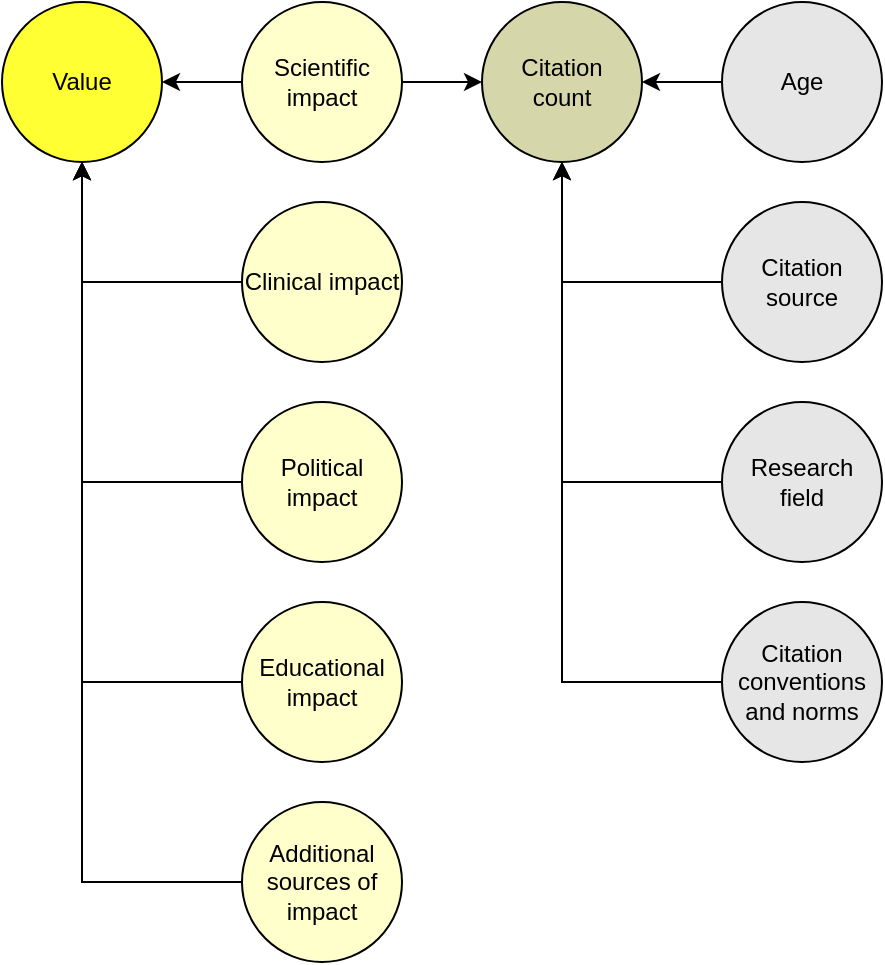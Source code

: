 <mxfile version="14.4.9" type="device"><diagram id="z8dP-GIfeFjlBzUvsaQQ" name="Page-1"><mxGraphModel dx="1185" dy="635" grid="1" gridSize="10" guides="1" tooltips="1" connect="1" arrows="1" fold="1" page="1" pageScale="1" pageWidth="827" pageHeight="1169" math="0" shadow="0"><root><mxCell id="0"/><mxCell id="1" parent="0"/><mxCell id="w-kh_OvA-eAi8JTmDok8-14" style="edgeStyle=orthogonalEdgeStyle;rounded=0;orthogonalLoop=1;jettySize=auto;html=1;" parent="1" source="w-kh_OvA-eAi8JTmDok8-1" target="w-kh_OvA-eAi8JTmDok8-12" edge="1"><mxGeometry relative="1" as="geometry"/></mxCell><mxCell id="w-kh_OvA-eAi8JTmDok8-1" value="Clinical impact" style="ellipse;whiteSpace=wrap;html=1;aspect=fixed;fillColor=#FFFFCC;" parent="1" vertex="1"><mxGeometry x="320" y="340" width="80" height="80" as="geometry"/></mxCell><mxCell id="w-kh_OvA-eAi8JTmDok8-15" style="edgeStyle=orthogonalEdgeStyle;rounded=0;orthogonalLoop=1;jettySize=auto;html=1;" parent="1" source="w-kh_OvA-eAi8JTmDok8-2" target="w-kh_OvA-eAi8JTmDok8-12" edge="1"><mxGeometry relative="1" as="geometry"/></mxCell><mxCell id="w-kh_OvA-eAi8JTmDok8-2" value="Political impact" style="ellipse;whiteSpace=wrap;html=1;aspect=fixed;fillColor=#FFFFCC;" parent="1" vertex="1"><mxGeometry x="320" y="440" width="80" height="80" as="geometry"/></mxCell><mxCell id="w-kh_OvA-eAi8JTmDok8-13" style="edgeStyle=orthogonalEdgeStyle;rounded=0;orthogonalLoop=1;jettySize=auto;html=1;" parent="1" source="w-kh_OvA-eAi8JTmDok8-3" target="w-kh_OvA-eAi8JTmDok8-12" edge="1"><mxGeometry relative="1" as="geometry"/></mxCell><mxCell id="w-kh_OvA-eAi8JTmDok8-26" style="edgeStyle=orthogonalEdgeStyle;rounded=0;orthogonalLoop=1;jettySize=auto;html=1;" parent="1" source="w-kh_OvA-eAi8JTmDok8-3" target="w-kh_OvA-eAi8JTmDok8-11" edge="1"><mxGeometry relative="1" as="geometry"/></mxCell><mxCell id="w-kh_OvA-eAi8JTmDok8-3" value="Scientific&lt;br&gt;impact" style="ellipse;whiteSpace=wrap;html=1;aspect=fixed;fillColor=#FFFFCC;" parent="1" vertex="1"><mxGeometry x="320" y="240" width="80" height="80" as="geometry"/></mxCell><mxCell id="w-kh_OvA-eAi8JTmDok8-17" style="edgeStyle=orthogonalEdgeStyle;rounded=0;orthogonalLoop=1;jettySize=auto;html=1;" parent="1" source="w-kh_OvA-eAi8JTmDok8-4" target="w-kh_OvA-eAi8JTmDok8-12" edge="1"><mxGeometry relative="1" as="geometry"/></mxCell><mxCell id="w-kh_OvA-eAi8JTmDok8-4" value="Additional sources of impact" style="ellipse;whiteSpace=wrap;html=1;aspect=fixed;fillColor=#FFFFCC;" parent="1" vertex="1"><mxGeometry x="320" y="640" width="80" height="80" as="geometry"/></mxCell><mxCell id="w-kh_OvA-eAi8JTmDok8-16" style="edgeStyle=orthogonalEdgeStyle;rounded=0;orthogonalLoop=1;jettySize=auto;html=1;" parent="1" source="w-kh_OvA-eAi8JTmDok8-5" target="w-kh_OvA-eAi8JTmDok8-12" edge="1"><mxGeometry relative="1" as="geometry"/></mxCell><mxCell id="w-kh_OvA-eAi8JTmDok8-5" value="Educational impact" style="ellipse;whiteSpace=wrap;html=1;aspect=fixed;fillColor=#FFFFCC;" parent="1" vertex="1"><mxGeometry x="320" y="540" width="80" height="80" as="geometry"/></mxCell><mxCell id="w-kh_OvA-eAi8JTmDok8-23" style="edgeStyle=orthogonalEdgeStyle;rounded=0;orthogonalLoop=1;jettySize=auto;html=1;" parent="1" source="w-kh_OvA-eAi8JTmDok8-6" target="w-kh_OvA-eAi8JTmDok8-11" edge="1"><mxGeometry relative="1" as="geometry"/></mxCell><mxCell id="w-kh_OvA-eAi8JTmDok8-6" value="Citation&lt;br&gt;source" style="ellipse;whiteSpace=wrap;html=1;aspect=fixed;fillColor=#E6E6E6;" parent="1" vertex="1"><mxGeometry x="560" y="340" width="80" height="80" as="geometry"/></mxCell><mxCell id="w-kh_OvA-eAi8JTmDok8-24" style="edgeStyle=orthogonalEdgeStyle;rounded=0;orthogonalLoop=1;jettySize=auto;html=1;" parent="1" source="w-kh_OvA-eAi8JTmDok8-7" target="w-kh_OvA-eAi8JTmDok8-11" edge="1"><mxGeometry relative="1" as="geometry"/></mxCell><mxCell id="w-kh_OvA-eAi8JTmDok8-7" value="Research&lt;br&gt;field" style="ellipse;whiteSpace=wrap;html=1;aspect=fixed;fillColor=#E6E6E6;" parent="1" vertex="1"><mxGeometry x="560" y="440" width="80" height="80" as="geometry"/></mxCell><mxCell id="w-kh_OvA-eAi8JTmDok8-22" style="edgeStyle=orthogonalEdgeStyle;rounded=0;orthogonalLoop=1;jettySize=auto;html=1;" parent="1" source="w-kh_OvA-eAi8JTmDok8-8" target="w-kh_OvA-eAi8JTmDok8-11" edge="1"><mxGeometry relative="1" as="geometry"/></mxCell><mxCell id="w-kh_OvA-eAi8JTmDok8-8" value="Age" style="ellipse;whiteSpace=wrap;html=1;aspect=fixed;fillColor=#E6E6E6;" parent="1" vertex="1"><mxGeometry x="560" y="240" width="80" height="80" as="geometry"/></mxCell><mxCell id="w-kh_OvA-eAi8JTmDok8-25" style="edgeStyle=orthogonalEdgeStyle;rounded=0;orthogonalLoop=1;jettySize=auto;html=1;" parent="1" source="w-kh_OvA-eAi8JTmDok8-9" target="w-kh_OvA-eAi8JTmDok8-11" edge="1"><mxGeometry relative="1" as="geometry"/></mxCell><mxCell id="w-kh_OvA-eAi8JTmDok8-9" value="Citation conventions and norms" style="ellipse;whiteSpace=wrap;html=1;aspect=fixed;fillColor=#E6E6E6;" parent="1" vertex="1"><mxGeometry x="560" y="540" width="80" height="80" as="geometry"/></mxCell><mxCell id="w-kh_OvA-eAi8JTmDok8-11" value="Citation&lt;br&gt;count" style="ellipse;whiteSpace=wrap;html=1;aspect=fixed;fillColor=#D6D6AB;" parent="1" vertex="1"><mxGeometry x="440" y="240" width="80" height="80" as="geometry"/></mxCell><mxCell id="w-kh_OvA-eAi8JTmDok8-12" value="Value" style="ellipse;whiteSpace=wrap;html=1;aspect=fixed;fillColor=#FFFF33;" parent="1" vertex="1"><mxGeometry x="200" y="240" width="80" height="80" as="geometry"/></mxCell></root></mxGraphModel></diagram></mxfile>
